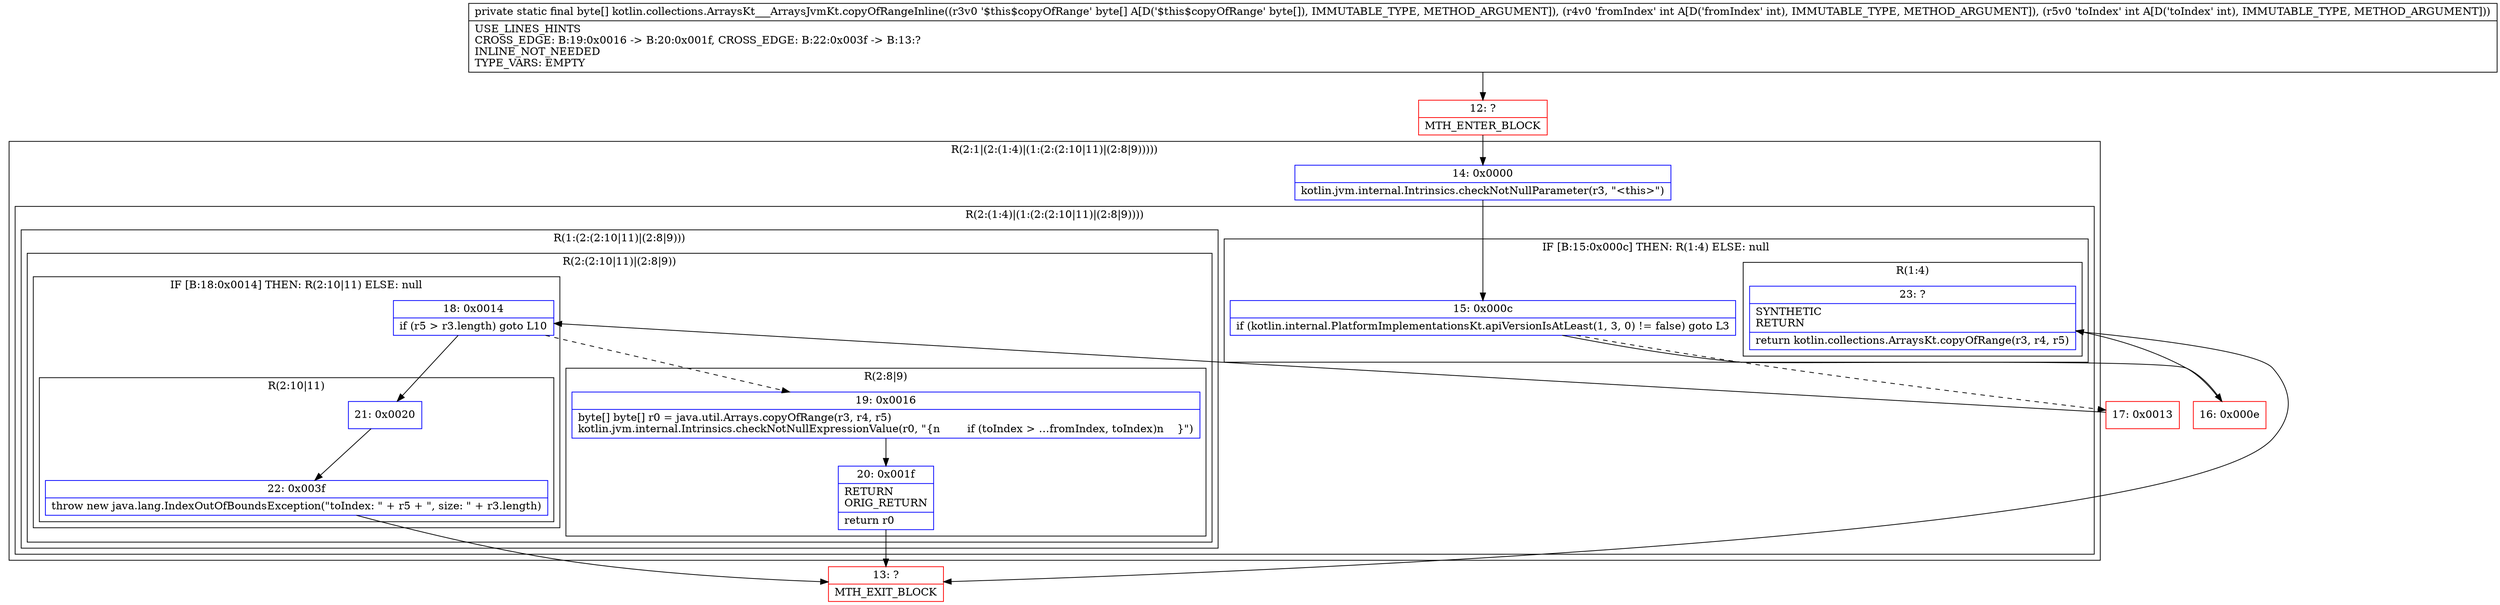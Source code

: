 digraph "CFG forkotlin.collections.ArraysKt___ArraysJvmKt.copyOfRangeInline([BII)[B" {
subgraph cluster_Region_330948405 {
label = "R(2:1|(2:(1:4)|(1:(2:(2:10|11)|(2:8|9)))))";
node [shape=record,color=blue];
Node_14 [shape=record,label="{14\:\ 0x0000|kotlin.jvm.internal.Intrinsics.checkNotNullParameter(r3, \"\<this\>\")\l}"];
subgraph cluster_Region_948916072 {
label = "R(2:(1:4)|(1:(2:(2:10|11)|(2:8|9))))";
node [shape=record,color=blue];
subgraph cluster_IfRegion_44378261 {
label = "IF [B:15:0x000c] THEN: R(1:4) ELSE: null";
node [shape=record,color=blue];
Node_15 [shape=record,label="{15\:\ 0x000c|if (kotlin.internal.PlatformImplementationsKt.apiVersionIsAtLeast(1, 3, 0) != false) goto L3\l}"];
subgraph cluster_Region_909153182 {
label = "R(1:4)";
node [shape=record,color=blue];
Node_23 [shape=record,label="{23\:\ ?|SYNTHETIC\lRETURN\l|return kotlin.collections.ArraysKt.copyOfRange(r3, r4, r5)\l}"];
}
}
subgraph cluster_Region_1806541338 {
label = "R(1:(2:(2:10|11)|(2:8|9)))";
node [shape=record,color=blue];
subgraph cluster_Region_698041352 {
label = "R(2:(2:10|11)|(2:8|9))";
node [shape=record,color=blue];
subgraph cluster_IfRegion_47259694 {
label = "IF [B:18:0x0014] THEN: R(2:10|11) ELSE: null";
node [shape=record,color=blue];
Node_18 [shape=record,label="{18\:\ 0x0014|if (r5 \> r3.length) goto L10\l}"];
subgraph cluster_Region_818937737 {
label = "R(2:10|11)";
node [shape=record,color=blue];
Node_21 [shape=record,label="{21\:\ 0x0020}"];
Node_22 [shape=record,label="{22\:\ 0x003f|throw new java.lang.IndexOutOfBoundsException(\"toIndex: \" + r5 + \", size: \" + r3.length)\l}"];
}
}
subgraph cluster_Region_801503898 {
label = "R(2:8|9)";
node [shape=record,color=blue];
Node_19 [shape=record,label="{19\:\ 0x0016|byte[] byte[] r0 = java.util.Arrays.copyOfRange(r3, r4, r5)\lkotlin.jvm.internal.Intrinsics.checkNotNullExpressionValue(r0, \"\{n        if (toIndex \> …fromIndex, toIndex)n    \}\")\l}"];
Node_20 [shape=record,label="{20\:\ 0x001f|RETURN\lORIG_RETURN\l|return r0\l}"];
}
}
}
}
}
Node_12 [shape=record,color=red,label="{12\:\ ?|MTH_ENTER_BLOCK\l}"];
Node_16 [shape=record,color=red,label="{16\:\ 0x000e}"];
Node_13 [shape=record,color=red,label="{13\:\ ?|MTH_EXIT_BLOCK\l}"];
Node_17 [shape=record,color=red,label="{17\:\ 0x0013}"];
MethodNode[shape=record,label="{private static final byte[] kotlin.collections.ArraysKt___ArraysJvmKt.copyOfRangeInline((r3v0 '$this$copyOfRange' byte[] A[D('$this$copyOfRange' byte[]), IMMUTABLE_TYPE, METHOD_ARGUMENT]), (r4v0 'fromIndex' int A[D('fromIndex' int), IMMUTABLE_TYPE, METHOD_ARGUMENT]), (r5v0 'toIndex' int A[D('toIndex' int), IMMUTABLE_TYPE, METHOD_ARGUMENT]))  | USE_LINES_HINTS\lCROSS_EDGE: B:19:0x0016 \-\> B:20:0x001f, CROSS_EDGE: B:22:0x003f \-\> B:13:?\lINLINE_NOT_NEEDED\lTYPE_VARS: EMPTY\l}"];
MethodNode -> Node_12;Node_14 -> Node_15;
Node_15 -> Node_16;
Node_15 -> Node_17[style=dashed];
Node_23 -> Node_13;
Node_18 -> Node_19[style=dashed];
Node_18 -> Node_21;
Node_21 -> Node_22;
Node_22 -> Node_13;
Node_19 -> Node_20;
Node_20 -> Node_13;
Node_12 -> Node_14;
Node_16 -> Node_23;
Node_17 -> Node_18;
}

